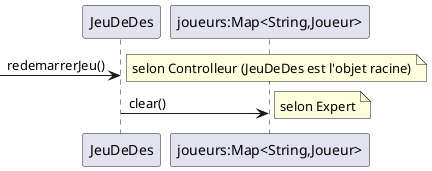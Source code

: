 @startuml
participant "JeuDeDes" as J
participant "joueurs:Map<String,Joueur>" as M
->J:redemarrerJeu()
note right:selon Controlleur (JeuDeDes est l'objet racine)
J->M:clear()
note right: selon Expert
@enduml